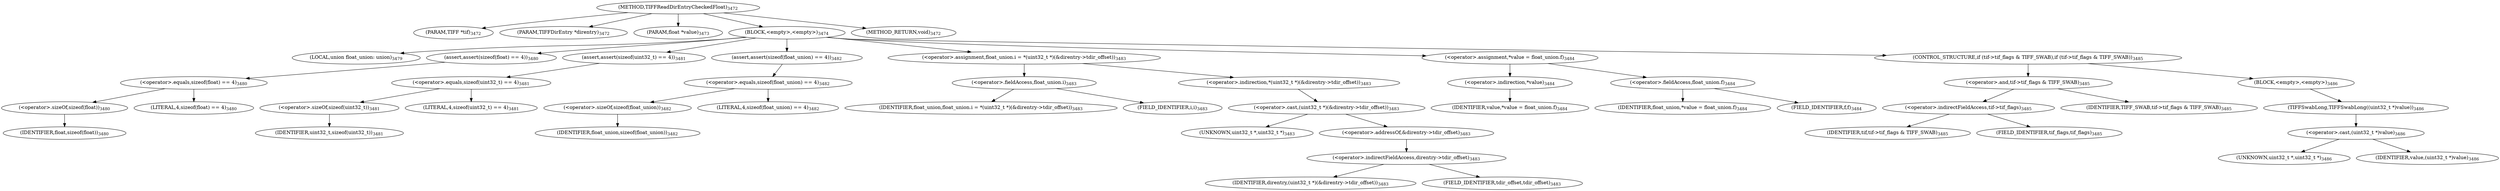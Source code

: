 digraph "TIFFReadDirEntryCheckedFloat" {  
"87177" [label = <(METHOD,TIFFReadDirEntryCheckedFloat)<SUB>3472</SUB>> ]
"87178" [label = <(PARAM,TIFF *tif)<SUB>3472</SUB>> ]
"87179" [label = <(PARAM,TIFFDirEntry *direntry)<SUB>3472</SUB>> ]
"87180" [label = <(PARAM,float *value)<SUB>3473</SUB>> ]
"87181" [label = <(BLOCK,&lt;empty&gt;,&lt;empty&gt;)<SUB>3474</SUB>> ]
"87182" [label = <(LOCAL,union float_union: union)<SUB>3479</SUB>> ]
"87183" [label = <(assert,assert(sizeof(float) == 4))<SUB>3480</SUB>> ]
"87184" [label = <(&lt;operator&gt;.equals,sizeof(float) == 4)<SUB>3480</SUB>> ]
"87185" [label = <(&lt;operator&gt;.sizeOf,sizeof(float))<SUB>3480</SUB>> ]
"87186" [label = <(IDENTIFIER,float,sizeof(float))<SUB>3480</SUB>> ]
"87187" [label = <(LITERAL,4,sizeof(float) == 4)<SUB>3480</SUB>> ]
"87188" [label = <(assert,assert(sizeof(uint32_t) == 4))<SUB>3481</SUB>> ]
"87189" [label = <(&lt;operator&gt;.equals,sizeof(uint32_t) == 4)<SUB>3481</SUB>> ]
"87190" [label = <(&lt;operator&gt;.sizeOf,sizeof(uint32_t))<SUB>3481</SUB>> ]
"87191" [label = <(IDENTIFIER,uint32_t,sizeof(uint32_t))<SUB>3481</SUB>> ]
"87192" [label = <(LITERAL,4,sizeof(uint32_t) == 4)<SUB>3481</SUB>> ]
"87193" [label = <(assert,assert(sizeof(float_union) == 4))<SUB>3482</SUB>> ]
"87194" [label = <(&lt;operator&gt;.equals,sizeof(float_union) == 4)<SUB>3482</SUB>> ]
"87195" [label = <(&lt;operator&gt;.sizeOf,sizeof(float_union))<SUB>3482</SUB>> ]
"87196" [label = <(IDENTIFIER,float_union,sizeof(float_union))<SUB>3482</SUB>> ]
"87197" [label = <(LITERAL,4,sizeof(float_union) == 4)<SUB>3482</SUB>> ]
"87198" [label = <(&lt;operator&gt;.assignment,float_union.i = *(uint32_t *)(&amp;direntry-&gt;tdir_offset))<SUB>3483</SUB>> ]
"87199" [label = <(&lt;operator&gt;.fieldAccess,float_union.i)<SUB>3483</SUB>> ]
"87200" [label = <(IDENTIFIER,float_union,float_union.i = *(uint32_t *)(&amp;direntry-&gt;tdir_offset))<SUB>3483</SUB>> ]
"87201" [label = <(FIELD_IDENTIFIER,i,i)<SUB>3483</SUB>> ]
"87202" [label = <(&lt;operator&gt;.indirection,*(uint32_t *)(&amp;direntry-&gt;tdir_offset))<SUB>3483</SUB>> ]
"87203" [label = <(&lt;operator&gt;.cast,(uint32_t *)(&amp;direntry-&gt;tdir_offset))<SUB>3483</SUB>> ]
"87204" [label = <(UNKNOWN,uint32_t *,uint32_t *)<SUB>3483</SUB>> ]
"87205" [label = <(&lt;operator&gt;.addressOf,&amp;direntry-&gt;tdir_offset)<SUB>3483</SUB>> ]
"87206" [label = <(&lt;operator&gt;.indirectFieldAccess,direntry-&gt;tdir_offset)<SUB>3483</SUB>> ]
"87207" [label = <(IDENTIFIER,direntry,(uint32_t *)(&amp;direntry-&gt;tdir_offset))<SUB>3483</SUB>> ]
"87208" [label = <(FIELD_IDENTIFIER,tdir_offset,tdir_offset)<SUB>3483</SUB>> ]
"87209" [label = <(&lt;operator&gt;.assignment,*value = float_union.f)<SUB>3484</SUB>> ]
"87210" [label = <(&lt;operator&gt;.indirection,*value)<SUB>3484</SUB>> ]
"87211" [label = <(IDENTIFIER,value,*value = float_union.f)<SUB>3484</SUB>> ]
"87212" [label = <(&lt;operator&gt;.fieldAccess,float_union.f)<SUB>3484</SUB>> ]
"87213" [label = <(IDENTIFIER,float_union,*value = float_union.f)<SUB>3484</SUB>> ]
"87214" [label = <(FIELD_IDENTIFIER,f,f)<SUB>3484</SUB>> ]
"87215" [label = <(CONTROL_STRUCTURE,if (tif-&gt;tif_flags &amp; TIFF_SWAB),if (tif-&gt;tif_flags &amp; TIFF_SWAB))<SUB>3485</SUB>> ]
"87216" [label = <(&lt;operator&gt;.and,tif-&gt;tif_flags &amp; TIFF_SWAB)<SUB>3485</SUB>> ]
"87217" [label = <(&lt;operator&gt;.indirectFieldAccess,tif-&gt;tif_flags)<SUB>3485</SUB>> ]
"87218" [label = <(IDENTIFIER,tif,tif-&gt;tif_flags &amp; TIFF_SWAB)<SUB>3485</SUB>> ]
"87219" [label = <(FIELD_IDENTIFIER,tif_flags,tif_flags)<SUB>3485</SUB>> ]
"87220" [label = <(IDENTIFIER,TIFF_SWAB,tif-&gt;tif_flags &amp; TIFF_SWAB)<SUB>3485</SUB>> ]
"87221" [label = <(BLOCK,&lt;empty&gt;,&lt;empty&gt;)<SUB>3486</SUB>> ]
"87222" [label = <(TIFFSwabLong,TIFFSwabLong((uint32_t *)value))<SUB>3486</SUB>> ]
"87223" [label = <(&lt;operator&gt;.cast,(uint32_t *)value)<SUB>3486</SUB>> ]
"87224" [label = <(UNKNOWN,uint32_t *,uint32_t *)<SUB>3486</SUB>> ]
"87225" [label = <(IDENTIFIER,value,(uint32_t *)value)<SUB>3486</SUB>> ]
"87226" [label = <(METHOD_RETURN,void)<SUB>3472</SUB>> ]
  "87177" -> "87178" 
  "87177" -> "87179" 
  "87177" -> "87180" 
  "87177" -> "87181" 
  "87177" -> "87226" 
  "87181" -> "87182" 
  "87181" -> "87183" 
  "87181" -> "87188" 
  "87181" -> "87193" 
  "87181" -> "87198" 
  "87181" -> "87209" 
  "87181" -> "87215" 
  "87183" -> "87184" 
  "87184" -> "87185" 
  "87184" -> "87187" 
  "87185" -> "87186" 
  "87188" -> "87189" 
  "87189" -> "87190" 
  "87189" -> "87192" 
  "87190" -> "87191" 
  "87193" -> "87194" 
  "87194" -> "87195" 
  "87194" -> "87197" 
  "87195" -> "87196" 
  "87198" -> "87199" 
  "87198" -> "87202" 
  "87199" -> "87200" 
  "87199" -> "87201" 
  "87202" -> "87203" 
  "87203" -> "87204" 
  "87203" -> "87205" 
  "87205" -> "87206" 
  "87206" -> "87207" 
  "87206" -> "87208" 
  "87209" -> "87210" 
  "87209" -> "87212" 
  "87210" -> "87211" 
  "87212" -> "87213" 
  "87212" -> "87214" 
  "87215" -> "87216" 
  "87215" -> "87221" 
  "87216" -> "87217" 
  "87216" -> "87220" 
  "87217" -> "87218" 
  "87217" -> "87219" 
  "87221" -> "87222" 
  "87222" -> "87223" 
  "87223" -> "87224" 
  "87223" -> "87225" 
}
